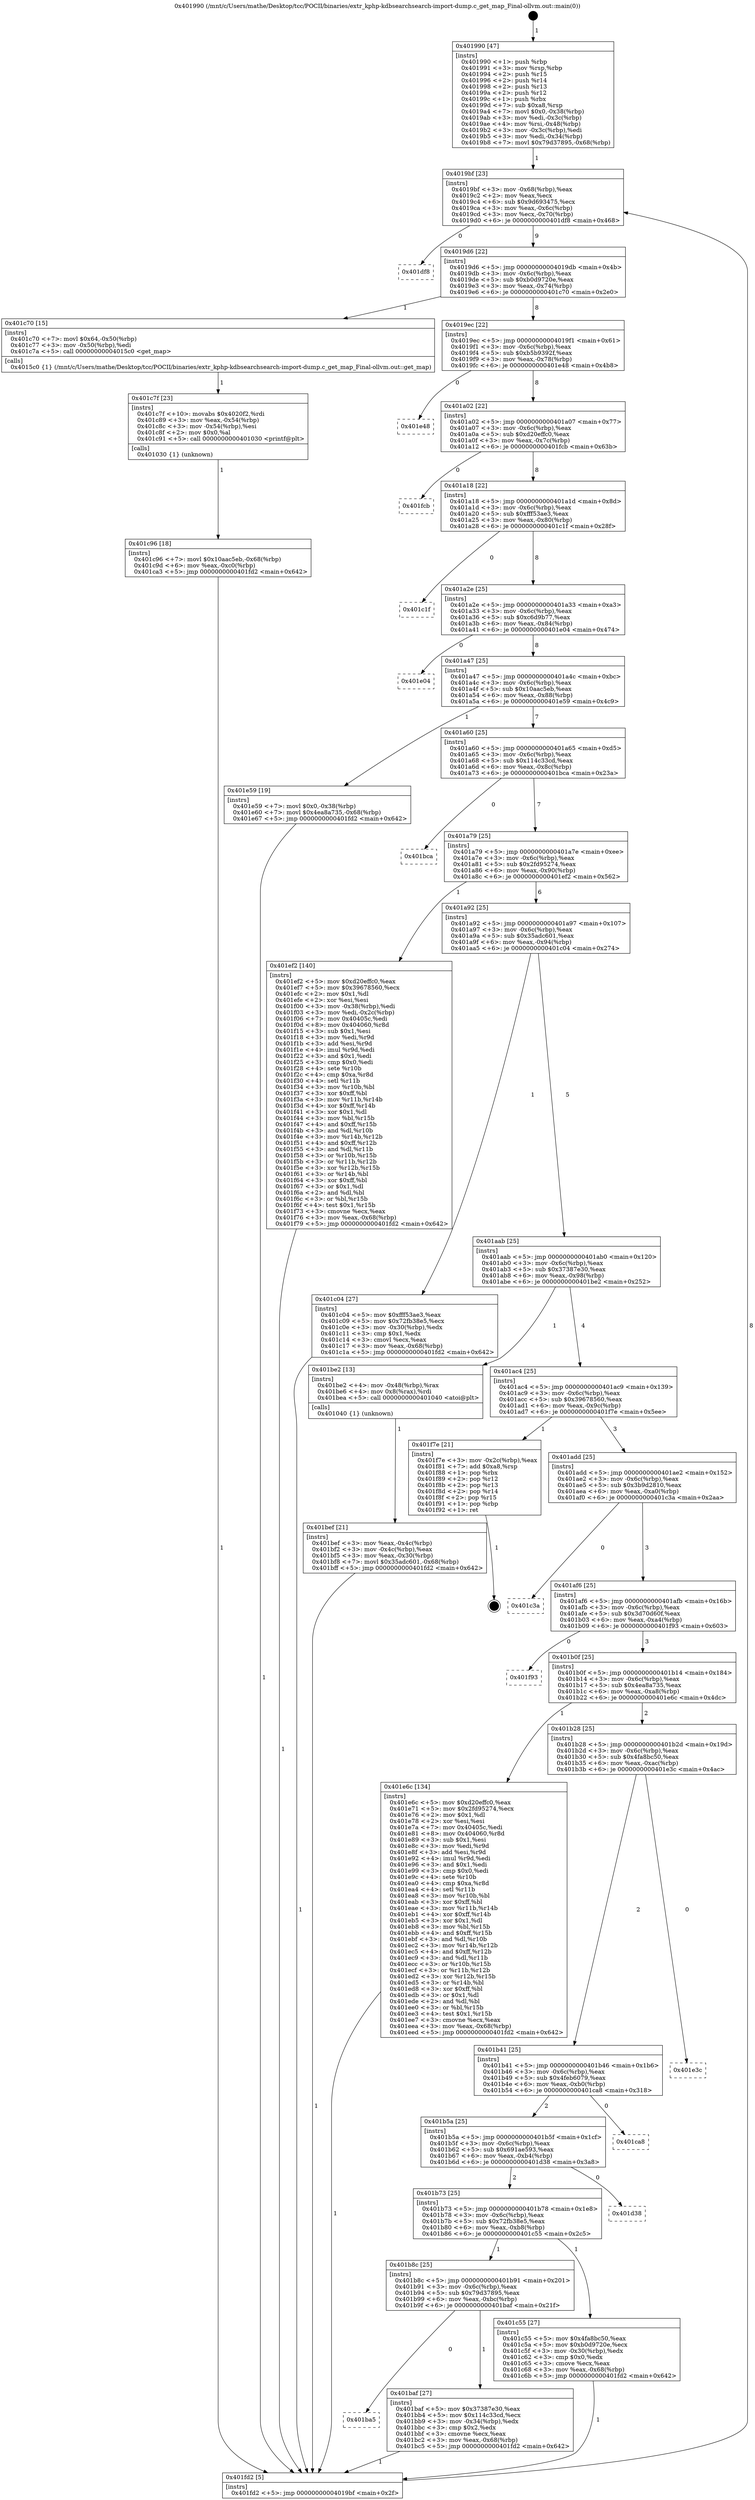 digraph "0x401990" {
  label = "0x401990 (/mnt/c/Users/mathe/Desktop/tcc/POCII/binaries/extr_kphp-kdbsearchsearch-import-dump.c_get_map_Final-ollvm.out::main(0))"
  labelloc = "t"
  node[shape=record]

  Entry [label="",width=0.3,height=0.3,shape=circle,fillcolor=black,style=filled]
  "0x4019bf" [label="{
     0x4019bf [23]\l
     | [instrs]\l
     &nbsp;&nbsp;0x4019bf \<+3\>: mov -0x68(%rbp),%eax\l
     &nbsp;&nbsp;0x4019c2 \<+2\>: mov %eax,%ecx\l
     &nbsp;&nbsp;0x4019c4 \<+6\>: sub $0x9d693475,%ecx\l
     &nbsp;&nbsp;0x4019ca \<+3\>: mov %eax,-0x6c(%rbp)\l
     &nbsp;&nbsp;0x4019cd \<+3\>: mov %ecx,-0x70(%rbp)\l
     &nbsp;&nbsp;0x4019d0 \<+6\>: je 0000000000401df8 \<main+0x468\>\l
  }"]
  "0x401df8" [label="{
     0x401df8\l
  }", style=dashed]
  "0x4019d6" [label="{
     0x4019d6 [22]\l
     | [instrs]\l
     &nbsp;&nbsp;0x4019d6 \<+5\>: jmp 00000000004019db \<main+0x4b\>\l
     &nbsp;&nbsp;0x4019db \<+3\>: mov -0x6c(%rbp),%eax\l
     &nbsp;&nbsp;0x4019de \<+5\>: sub $0xb0d9720e,%eax\l
     &nbsp;&nbsp;0x4019e3 \<+3\>: mov %eax,-0x74(%rbp)\l
     &nbsp;&nbsp;0x4019e6 \<+6\>: je 0000000000401c70 \<main+0x2e0\>\l
  }"]
  Exit [label="",width=0.3,height=0.3,shape=circle,fillcolor=black,style=filled,peripheries=2]
  "0x401c70" [label="{
     0x401c70 [15]\l
     | [instrs]\l
     &nbsp;&nbsp;0x401c70 \<+7\>: movl $0x64,-0x50(%rbp)\l
     &nbsp;&nbsp;0x401c77 \<+3\>: mov -0x50(%rbp),%edi\l
     &nbsp;&nbsp;0x401c7a \<+5\>: call 00000000004015c0 \<get_map\>\l
     | [calls]\l
     &nbsp;&nbsp;0x4015c0 \{1\} (/mnt/c/Users/mathe/Desktop/tcc/POCII/binaries/extr_kphp-kdbsearchsearch-import-dump.c_get_map_Final-ollvm.out::get_map)\l
  }"]
  "0x4019ec" [label="{
     0x4019ec [22]\l
     | [instrs]\l
     &nbsp;&nbsp;0x4019ec \<+5\>: jmp 00000000004019f1 \<main+0x61\>\l
     &nbsp;&nbsp;0x4019f1 \<+3\>: mov -0x6c(%rbp),%eax\l
     &nbsp;&nbsp;0x4019f4 \<+5\>: sub $0xb5b9392f,%eax\l
     &nbsp;&nbsp;0x4019f9 \<+3\>: mov %eax,-0x78(%rbp)\l
     &nbsp;&nbsp;0x4019fc \<+6\>: je 0000000000401e48 \<main+0x4b8\>\l
  }"]
  "0x401c96" [label="{
     0x401c96 [18]\l
     | [instrs]\l
     &nbsp;&nbsp;0x401c96 \<+7\>: movl $0x10aac5eb,-0x68(%rbp)\l
     &nbsp;&nbsp;0x401c9d \<+6\>: mov %eax,-0xc0(%rbp)\l
     &nbsp;&nbsp;0x401ca3 \<+5\>: jmp 0000000000401fd2 \<main+0x642\>\l
  }"]
  "0x401e48" [label="{
     0x401e48\l
  }", style=dashed]
  "0x401a02" [label="{
     0x401a02 [22]\l
     | [instrs]\l
     &nbsp;&nbsp;0x401a02 \<+5\>: jmp 0000000000401a07 \<main+0x77\>\l
     &nbsp;&nbsp;0x401a07 \<+3\>: mov -0x6c(%rbp),%eax\l
     &nbsp;&nbsp;0x401a0a \<+5\>: sub $0xd20effc0,%eax\l
     &nbsp;&nbsp;0x401a0f \<+3\>: mov %eax,-0x7c(%rbp)\l
     &nbsp;&nbsp;0x401a12 \<+6\>: je 0000000000401fcb \<main+0x63b\>\l
  }"]
  "0x401c7f" [label="{
     0x401c7f [23]\l
     | [instrs]\l
     &nbsp;&nbsp;0x401c7f \<+10\>: movabs $0x4020f2,%rdi\l
     &nbsp;&nbsp;0x401c89 \<+3\>: mov %eax,-0x54(%rbp)\l
     &nbsp;&nbsp;0x401c8c \<+3\>: mov -0x54(%rbp),%esi\l
     &nbsp;&nbsp;0x401c8f \<+2\>: mov $0x0,%al\l
     &nbsp;&nbsp;0x401c91 \<+5\>: call 0000000000401030 \<printf@plt\>\l
     | [calls]\l
     &nbsp;&nbsp;0x401030 \{1\} (unknown)\l
  }"]
  "0x401fcb" [label="{
     0x401fcb\l
  }", style=dashed]
  "0x401a18" [label="{
     0x401a18 [22]\l
     | [instrs]\l
     &nbsp;&nbsp;0x401a18 \<+5\>: jmp 0000000000401a1d \<main+0x8d\>\l
     &nbsp;&nbsp;0x401a1d \<+3\>: mov -0x6c(%rbp),%eax\l
     &nbsp;&nbsp;0x401a20 \<+5\>: sub $0xfff53ae3,%eax\l
     &nbsp;&nbsp;0x401a25 \<+3\>: mov %eax,-0x80(%rbp)\l
     &nbsp;&nbsp;0x401a28 \<+6\>: je 0000000000401c1f \<main+0x28f\>\l
  }"]
  "0x401bef" [label="{
     0x401bef [21]\l
     | [instrs]\l
     &nbsp;&nbsp;0x401bef \<+3\>: mov %eax,-0x4c(%rbp)\l
     &nbsp;&nbsp;0x401bf2 \<+3\>: mov -0x4c(%rbp),%eax\l
     &nbsp;&nbsp;0x401bf5 \<+3\>: mov %eax,-0x30(%rbp)\l
     &nbsp;&nbsp;0x401bf8 \<+7\>: movl $0x35adc601,-0x68(%rbp)\l
     &nbsp;&nbsp;0x401bff \<+5\>: jmp 0000000000401fd2 \<main+0x642\>\l
  }"]
  "0x401c1f" [label="{
     0x401c1f\l
  }", style=dashed]
  "0x401a2e" [label="{
     0x401a2e [25]\l
     | [instrs]\l
     &nbsp;&nbsp;0x401a2e \<+5\>: jmp 0000000000401a33 \<main+0xa3\>\l
     &nbsp;&nbsp;0x401a33 \<+3\>: mov -0x6c(%rbp),%eax\l
     &nbsp;&nbsp;0x401a36 \<+5\>: sub $0xc6d9b77,%eax\l
     &nbsp;&nbsp;0x401a3b \<+6\>: mov %eax,-0x84(%rbp)\l
     &nbsp;&nbsp;0x401a41 \<+6\>: je 0000000000401e04 \<main+0x474\>\l
  }"]
  "0x401990" [label="{
     0x401990 [47]\l
     | [instrs]\l
     &nbsp;&nbsp;0x401990 \<+1\>: push %rbp\l
     &nbsp;&nbsp;0x401991 \<+3\>: mov %rsp,%rbp\l
     &nbsp;&nbsp;0x401994 \<+2\>: push %r15\l
     &nbsp;&nbsp;0x401996 \<+2\>: push %r14\l
     &nbsp;&nbsp;0x401998 \<+2\>: push %r13\l
     &nbsp;&nbsp;0x40199a \<+2\>: push %r12\l
     &nbsp;&nbsp;0x40199c \<+1\>: push %rbx\l
     &nbsp;&nbsp;0x40199d \<+7\>: sub $0xa8,%rsp\l
     &nbsp;&nbsp;0x4019a4 \<+7\>: movl $0x0,-0x38(%rbp)\l
     &nbsp;&nbsp;0x4019ab \<+3\>: mov %edi,-0x3c(%rbp)\l
     &nbsp;&nbsp;0x4019ae \<+4\>: mov %rsi,-0x48(%rbp)\l
     &nbsp;&nbsp;0x4019b2 \<+3\>: mov -0x3c(%rbp),%edi\l
     &nbsp;&nbsp;0x4019b5 \<+3\>: mov %edi,-0x34(%rbp)\l
     &nbsp;&nbsp;0x4019b8 \<+7\>: movl $0x79d37895,-0x68(%rbp)\l
  }"]
  "0x401e04" [label="{
     0x401e04\l
  }", style=dashed]
  "0x401a47" [label="{
     0x401a47 [25]\l
     | [instrs]\l
     &nbsp;&nbsp;0x401a47 \<+5\>: jmp 0000000000401a4c \<main+0xbc\>\l
     &nbsp;&nbsp;0x401a4c \<+3\>: mov -0x6c(%rbp),%eax\l
     &nbsp;&nbsp;0x401a4f \<+5\>: sub $0x10aac5eb,%eax\l
     &nbsp;&nbsp;0x401a54 \<+6\>: mov %eax,-0x88(%rbp)\l
     &nbsp;&nbsp;0x401a5a \<+6\>: je 0000000000401e59 \<main+0x4c9\>\l
  }"]
  "0x401fd2" [label="{
     0x401fd2 [5]\l
     | [instrs]\l
     &nbsp;&nbsp;0x401fd2 \<+5\>: jmp 00000000004019bf \<main+0x2f\>\l
  }"]
  "0x401e59" [label="{
     0x401e59 [19]\l
     | [instrs]\l
     &nbsp;&nbsp;0x401e59 \<+7\>: movl $0x0,-0x38(%rbp)\l
     &nbsp;&nbsp;0x401e60 \<+7\>: movl $0x4ea8a735,-0x68(%rbp)\l
     &nbsp;&nbsp;0x401e67 \<+5\>: jmp 0000000000401fd2 \<main+0x642\>\l
  }"]
  "0x401a60" [label="{
     0x401a60 [25]\l
     | [instrs]\l
     &nbsp;&nbsp;0x401a60 \<+5\>: jmp 0000000000401a65 \<main+0xd5\>\l
     &nbsp;&nbsp;0x401a65 \<+3\>: mov -0x6c(%rbp),%eax\l
     &nbsp;&nbsp;0x401a68 \<+5\>: sub $0x114c33cd,%eax\l
     &nbsp;&nbsp;0x401a6d \<+6\>: mov %eax,-0x8c(%rbp)\l
     &nbsp;&nbsp;0x401a73 \<+6\>: je 0000000000401bca \<main+0x23a\>\l
  }"]
  "0x401ba5" [label="{
     0x401ba5\l
  }", style=dashed]
  "0x401bca" [label="{
     0x401bca\l
  }", style=dashed]
  "0x401a79" [label="{
     0x401a79 [25]\l
     | [instrs]\l
     &nbsp;&nbsp;0x401a79 \<+5\>: jmp 0000000000401a7e \<main+0xee\>\l
     &nbsp;&nbsp;0x401a7e \<+3\>: mov -0x6c(%rbp),%eax\l
     &nbsp;&nbsp;0x401a81 \<+5\>: sub $0x2fd95274,%eax\l
     &nbsp;&nbsp;0x401a86 \<+6\>: mov %eax,-0x90(%rbp)\l
     &nbsp;&nbsp;0x401a8c \<+6\>: je 0000000000401ef2 \<main+0x562\>\l
  }"]
  "0x401baf" [label="{
     0x401baf [27]\l
     | [instrs]\l
     &nbsp;&nbsp;0x401baf \<+5\>: mov $0x37387e30,%eax\l
     &nbsp;&nbsp;0x401bb4 \<+5\>: mov $0x114c33cd,%ecx\l
     &nbsp;&nbsp;0x401bb9 \<+3\>: mov -0x34(%rbp),%edx\l
     &nbsp;&nbsp;0x401bbc \<+3\>: cmp $0x2,%edx\l
     &nbsp;&nbsp;0x401bbf \<+3\>: cmovne %ecx,%eax\l
     &nbsp;&nbsp;0x401bc2 \<+3\>: mov %eax,-0x68(%rbp)\l
     &nbsp;&nbsp;0x401bc5 \<+5\>: jmp 0000000000401fd2 \<main+0x642\>\l
  }"]
  "0x401ef2" [label="{
     0x401ef2 [140]\l
     | [instrs]\l
     &nbsp;&nbsp;0x401ef2 \<+5\>: mov $0xd20effc0,%eax\l
     &nbsp;&nbsp;0x401ef7 \<+5\>: mov $0x39678560,%ecx\l
     &nbsp;&nbsp;0x401efc \<+2\>: mov $0x1,%dl\l
     &nbsp;&nbsp;0x401efe \<+2\>: xor %esi,%esi\l
     &nbsp;&nbsp;0x401f00 \<+3\>: mov -0x38(%rbp),%edi\l
     &nbsp;&nbsp;0x401f03 \<+3\>: mov %edi,-0x2c(%rbp)\l
     &nbsp;&nbsp;0x401f06 \<+7\>: mov 0x40405c,%edi\l
     &nbsp;&nbsp;0x401f0d \<+8\>: mov 0x404060,%r8d\l
     &nbsp;&nbsp;0x401f15 \<+3\>: sub $0x1,%esi\l
     &nbsp;&nbsp;0x401f18 \<+3\>: mov %edi,%r9d\l
     &nbsp;&nbsp;0x401f1b \<+3\>: add %esi,%r9d\l
     &nbsp;&nbsp;0x401f1e \<+4\>: imul %r9d,%edi\l
     &nbsp;&nbsp;0x401f22 \<+3\>: and $0x1,%edi\l
     &nbsp;&nbsp;0x401f25 \<+3\>: cmp $0x0,%edi\l
     &nbsp;&nbsp;0x401f28 \<+4\>: sete %r10b\l
     &nbsp;&nbsp;0x401f2c \<+4\>: cmp $0xa,%r8d\l
     &nbsp;&nbsp;0x401f30 \<+4\>: setl %r11b\l
     &nbsp;&nbsp;0x401f34 \<+3\>: mov %r10b,%bl\l
     &nbsp;&nbsp;0x401f37 \<+3\>: xor $0xff,%bl\l
     &nbsp;&nbsp;0x401f3a \<+3\>: mov %r11b,%r14b\l
     &nbsp;&nbsp;0x401f3d \<+4\>: xor $0xff,%r14b\l
     &nbsp;&nbsp;0x401f41 \<+3\>: xor $0x1,%dl\l
     &nbsp;&nbsp;0x401f44 \<+3\>: mov %bl,%r15b\l
     &nbsp;&nbsp;0x401f47 \<+4\>: and $0xff,%r15b\l
     &nbsp;&nbsp;0x401f4b \<+3\>: and %dl,%r10b\l
     &nbsp;&nbsp;0x401f4e \<+3\>: mov %r14b,%r12b\l
     &nbsp;&nbsp;0x401f51 \<+4\>: and $0xff,%r12b\l
     &nbsp;&nbsp;0x401f55 \<+3\>: and %dl,%r11b\l
     &nbsp;&nbsp;0x401f58 \<+3\>: or %r10b,%r15b\l
     &nbsp;&nbsp;0x401f5b \<+3\>: or %r11b,%r12b\l
     &nbsp;&nbsp;0x401f5e \<+3\>: xor %r12b,%r15b\l
     &nbsp;&nbsp;0x401f61 \<+3\>: or %r14b,%bl\l
     &nbsp;&nbsp;0x401f64 \<+3\>: xor $0xff,%bl\l
     &nbsp;&nbsp;0x401f67 \<+3\>: or $0x1,%dl\l
     &nbsp;&nbsp;0x401f6a \<+2\>: and %dl,%bl\l
     &nbsp;&nbsp;0x401f6c \<+3\>: or %bl,%r15b\l
     &nbsp;&nbsp;0x401f6f \<+4\>: test $0x1,%r15b\l
     &nbsp;&nbsp;0x401f73 \<+3\>: cmovne %ecx,%eax\l
     &nbsp;&nbsp;0x401f76 \<+3\>: mov %eax,-0x68(%rbp)\l
     &nbsp;&nbsp;0x401f79 \<+5\>: jmp 0000000000401fd2 \<main+0x642\>\l
  }"]
  "0x401a92" [label="{
     0x401a92 [25]\l
     | [instrs]\l
     &nbsp;&nbsp;0x401a92 \<+5\>: jmp 0000000000401a97 \<main+0x107\>\l
     &nbsp;&nbsp;0x401a97 \<+3\>: mov -0x6c(%rbp),%eax\l
     &nbsp;&nbsp;0x401a9a \<+5\>: sub $0x35adc601,%eax\l
     &nbsp;&nbsp;0x401a9f \<+6\>: mov %eax,-0x94(%rbp)\l
     &nbsp;&nbsp;0x401aa5 \<+6\>: je 0000000000401c04 \<main+0x274\>\l
  }"]
  "0x401b8c" [label="{
     0x401b8c [25]\l
     | [instrs]\l
     &nbsp;&nbsp;0x401b8c \<+5\>: jmp 0000000000401b91 \<main+0x201\>\l
     &nbsp;&nbsp;0x401b91 \<+3\>: mov -0x6c(%rbp),%eax\l
     &nbsp;&nbsp;0x401b94 \<+5\>: sub $0x79d37895,%eax\l
     &nbsp;&nbsp;0x401b99 \<+6\>: mov %eax,-0xbc(%rbp)\l
     &nbsp;&nbsp;0x401b9f \<+6\>: je 0000000000401baf \<main+0x21f\>\l
  }"]
  "0x401c04" [label="{
     0x401c04 [27]\l
     | [instrs]\l
     &nbsp;&nbsp;0x401c04 \<+5\>: mov $0xfff53ae3,%eax\l
     &nbsp;&nbsp;0x401c09 \<+5\>: mov $0x72fb38e5,%ecx\l
     &nbsp;&nbsp;0x401c0e \<+3\>: mov -0x30(%rbp),%edx\l
     &nbsp;&nbsp;0x401c11 \<+3\>: cmp $0x1,%edx\l
     &nbsp;&nbsp;0x401c14 \<+3\>: cmovl %ecx,%eax\l
     &nbsp;&nbsp;0x401c17 \<+3\>: mov %eax,-0x68(%rbp)\l
     &nbsp;&nbsp;0x401c1a \<+5\>: jmp 0000000000401fd2 \<main+0x642\>\l
  }"]
  "0x401aab" [label="{
     0x401aab [25]\l
     | [instrs]\l
     &nbsp;&nbsp;0x401aab \<+5\>: jmp 0000000000401ab0 \<main+0x120\>\l
     &nbsp;&nbsp;0x401ab0 \<+3\>: mov -0x6c(%rbp),%eax\l
     &nbsp;&nbsp;0x401ab3 \<+5\>: sub $0x37387e30,%eax\l
     &nbsp;&nbsp;0x401ab8 \<+6\>: mov %eax,-0x98(%rbp)\l
     &nbsp;&nbsp;0x401abe \<+6\>: je 0000000000401be2 \<main+0x252\>\l
  }"]
  "0x401c55" [label="{
     0x401c55 [27]\l
     | [instrs]\l
     &nbsp;&nbsp;0x401c55 \<+5\>: mov $0x4fa8bc50,%eax\l
     &nbsp;&nbsp;0x401c5a \<+5\>: mov $0xb0d9720e,%ecx\l
     &nbsp;&nbsp;0x401c5f \<+3\>: mov -0x30(%rbp),%edx\l
     &nbsp;&nbsp;0x401c62 \<+3\>: cmp $0x0,%edx\l
     &nbsp;&nbsp;0x401c65 \<+3\>: cmove %ecx,%eax\l
     &nbsp;&nbsp;0x401c68 \<+3\>: mov %eax,-0x68(%rbp)\l
     &nbsp;&nbsp;0x401c6b \<+5\>: jmp 0000000000401fd2 \<main+0x642\>\l
  }"]
  "0x401be2" [label="{
     0x401be2 [13]\l
     | [instrs]\l
     &nbsp;&nbsp;0x401be2 \<+4\>: mov -0x48(%rbp),%rax\l
     &nbsp;&nbsp;0x401be6 \<+4\>: mov 0x8(%rax),%rdi\l
     &nbsp;&nbsp;0x401bea \<+5\>: call 0000000000401040 \<atoi@plt\>\l
     | [calls]\l
     &nbsp;&nbsp;0x401040 \{1\} (unknown)\l
  }"]
  "0x401ac4" [label="{
     0x401ac4 [25]\l
     | [instrs]\l
     &nbsp;&nbsp;0x401ac4 \<+5\>: jmp 0000000000401ac9 \<main+0x139\>\l
     &nbsp;&nbsp;0x401ac9 \<+3\>: mov -0x6c(%rbp),%eax\l
     &nbsp;&nbsp;0x401acc \<+5\>: sub $0x39678560,%eax\l
     &nbsp;&nbsp;0x401ad1 \<+6\>: mov %eax,-0x9c(%rbp)\l
     &nbsp;&nbsp;0x401ad7 \<+6\>: je 0000000000401f7e \<main+0x5ee\>\l
  }"]
  "0x401b73" [label="{
     0x401b73 [25]\l
     | [instrs]\l
     &nbsp;&nbsp;0x401b73 \<+5\>: jmp 0000000000401b78 \<main+0x1e8\>\l
     &nbsp;&nbsp;0x401b78 \<+3\>: mov -0x6c(%rbp),%eax\l
     &nbsp;&nbsp;0x401b7b \<+5\>: sub $0x72fb38e5,%eax\l
     &nbsp;&nbsp;0x401b80 \<+6\>: mov %eax,-0xb8(%rbp)\l
     &nbsp;&nbsp;0x401b86 \<+6\>: je 0000000000401c55 \<main+0x2c5\>\l
  }"]
  "0x401f7e" [label="{
     0x401f7e [21]\l
     | [instrs]\l
     &nbsp;&nbsp;0x401f7e \<+3\>: mov -0x2c(%rbp),%eax\l
     &nbsp;&nbsp;0x401f81 \<+7\>: add $0xa8,%rsp\l
     &nbsp;&nbsp;0x401f88 \<+1\>: pop %rbx\l
     &nbsp;&nbsp;0x401f89 \<+2\>: pop %r12\l
     &nbsp;&nbsp;0x401f8b \<+2\>: pop %r13\l
     &nbsp;&nbsp;0x401f8d \<+2\>: pop %r14\l
     &nbsp;&nbsp;0x401f8f \<+2\>: pop %r15\l
     &nbsp;&nbsp;0x401f91 \<+1\>: pop %rbp\l
     &nbsp;&nbsp;0x401f92 \<+1\>: ret\l
  }"]
  "0x401add" [label="{
     0x401add [25]\l
     | [instrs]\l
     &nbsp;&nbsp;0x401add \<+5\>: jmp 0000000000401ae2 \<main+0x152\>\l
     &nbsp;&nbsp;0x401ae2 \<+3\>: mov -0x6c(%rbp),%eax\l
     &nbsp;&nbsp;0x401ae5 \<+5\>: sub $0x3b9d2810,%eax\l
     &nbsp;&nbsp;0x401aea \<+6\>: mov %eax,-0xa0(%rbp)\l
     &nbsp;&nbsp;0x401af0 \<+6\>: je 0000000000401c3a \<main+0x2aa\>\l
  }"]
  "0x401d38" [label="{
     0x401d38\l
  }", style=dashed]
  "0x401c3a" [label="{
     0x401c3a\l
  }", style=dashed]
  "0x401af6" [label="{
     0x401af6 [25]\l
     | [instrs]\l
     &nbsp;&nbsp;0x401af6 \<+5\>: jmp 0000000000401afb \<main+0x16b\>\l
     &nbsp;&nbsp;0x401afb \<+3\>: mov -0x6c(%rbp),%eax\l
     &nbsp;&nbsp;0x401afe \<+5\>: sub $0x3d70d60f,%eax\l
     &nbsp;&nbsp;0x401b03 \<+6\>: mov %eax,-0xa4(%rbp)\l
     &nbsp;&nbsp;0x401b09 \<+6\>: je 0000000000401f93 \<main+0x603\>\l
  }"]
  "0x401b5a" [label="{
     0x401b5a [25]\l
     | [instrs]\l
     &nbsp;&nbsp;0x401b5a \<+5\>: jmp 0000000000401b5f \<main+0x1cf\>\l
     &nbsp;&nbsp;0x401b5f \<+3\>: mov -0x6c(%rbp),%eax\l
     &nbsp;&nbsp;0x401b62 \<+5\>: sub $0x691ae593,%eax\l
     &nbsp;&nbsp;0x401b67 \<+6\>: mov %eax,-0xb4(%rbp)\l
     &nbsp;&nbsp;0x401b6d \<+6\>: je 0000000000401d38 \<main+0x3a8\>\l
  }"]
  "0x401f93" [label="{
     0x401f93\l
  }", style=dashed]
  "0x401b0f" [label="{
     0x401b0f [25]\l
     | [instrs]\l
     &nbsp;&nbsp;0x401b0f \<+5\>: jmp 0000000000401b14 \<main+0x184\>\l
     &nbsp;&nbsp;0x401b14 \<+3\>: mov -0x6c(%rbp),%eax\l
     &nbsp;&nbsp;0x401b17 \<+5\>: sub $0x4ea8a735,%eax\l
     &nbsp;&nbsp;0x401b1c \<+6\>: mov %eax,-0xa8(%rbp)\l
     &nbsp;&nbsp;0x401b22 \<+6\>: je 0000000000401e6c \<main+0x4dc\>\l
  }"]
  "0x401ca8" [label="{
     0x401ca8\l
  }", style=dashed]
  "0x401e6c" [label="{
     0x401e6c [134]\l
     | [instrs]\l
     &nbsp;&nbsp;0x401e6c \<+5\>: mov $0xd20effc0,%eax\l
     &nbsp;&nbsp;0x401e71 \<+5\>: mov $0x2fd95274,%ecx\l
     &nbsp;&nbsp;0x401e76 \<+2\>: mov $0x1,%dl\l
     &nbsp;&nbsp;0x401e78 \<+2\>: xor %esi,%esi\l
     &nbsp;&nbsp;0x401e7a \<+7\>: mov 0x40405c,%edi\l
     &nbsp;&nbsp;0x401e81 \<+8\>: mov 0x404060,%r8d\l
     &nbsp;&nbsp;0x401e89 \<+3\>: sub $0x1,%esi\l
     &nbsp;&nbsp;0x401e8c \<+3\>: mov %edi,%r9d\l
     &nbsp;&nbsp;0x401e8f \<+3\>: add %esi,%r9d\l
     &nbsp;&nbsp;0x401e92 \<+4\>: imul %r9d,%edi\l
     &nbsp;&nbsp;0x401e96 \<+3\>: and $0x1,%edi\l
     &nbsp;&nbsp;0x401e99 \<+3\>: cmp $0x0,%edi\l
     &nbsp;&nbsp;0x401e9c \<+4\>: sete %r10b\l
     &nbsp;&nbsp;0x401ea0 \<+4\>: cmp $0xa,%r8d\l
     &nbsp;&nbsp;0x401ea4 \<+4\>: setl %r11b\l
     &nbsp;&nbsp;0x401ea8 \<+3\>: mov %r10b,%bl\l
     &nbsp;&nbsp;0x401eab \<+3\>: xor $0xff,%bl\l
     &nbsp;&nbsp;0x401eae \<+3\>: mov %r11b,%r14b\l
     &nbsp;&nbsp;0x401eb1 \<+4\>: xor $0xff,%r14b\l
     &nbsp;&nbsp;0x401eb5 \<+3\>: xor $0x1,%dl\l
     &nbsp;&nbsp;0x401eb8 \<+3\>: mov %bl,%r15b\l
     &nbsp;&nbsp;0x401ebb \<+4\>: and $0xff,%r15b\l
     &nbsp;&nbsp;0x401ebf \<+3\>: and %dl,%r10b\l
     &nbsp;&nbsp;0x401ec2 \<+3\>: mov %r14b,%r12b\l
     &nbsp;&nbsp;0x401ec5 \<+4\>: and $0xff,%r12b\l
     &nbsp;&nbsp;0x401ec9 \<+3\>: and %dl,%r11b\l
     &nbsp;&nbsp;0x401ecc \<+3\>: or %r10b,%r15b\l
     &nbsp;&nbsp;0x401ecf \<+3\>: or %r11b,%r12b\l
     &nbsp;&nbsp;0x401ed2 \<+3\>: xor %r12b,%r15b\l
     &nbsp;&nbsp;0x401ed5 \<+3\>: or %r14b,%bl\l
     &nbsp;&nbsp;0x401ed8 \<+3\>: xor $0xff,%bl\l
     &nbsp;&nbsp;0x401edb \<+3\>: or $0x1,%dl\l
     &nbsp;&nbsp;0x401ede \<+2\>: and %dl,%bl\l
     &nbsp;&nbsp;0x401ee0 \<+3\>: or %bl,%r15b\l
     &nbsp;&nbsp;0x401ee3 \<+4\>: test $0x1,%r15b\l
     &nbsp;&nbsp;0x401ee7 \<+3\>: cmovne %ecx,%eax\l
     &nbsp;&nbsp;0x401eea \<+3\>: mov %eax,-0x68(%rbp)\l
     &nbsp;&nbsp;0x401eed \<+5\>: jmp 0000000000401fd2 \<main+0x642\>\l
  }"]
  "0x401b28" [label="{
     0x401b28 [25]\l
     | [instrs]\l
     &nbsp;&nbsp;0x401b28 \<+5\>: jmp 0000000000401b2d \<main+0x19d\>\l
     &nbsp;&nbsp;0x401b2d \<+3\>: mov -0x6c(%rbp),%eax\l
     &nbsp;&nbsp;0x401b30 \<+5\>: sub $0x4fa8bc50,%eax\l
     &nbsp;&nbsp;0x401b35 \<+6\>: mov %eax,-0xac(%rbp)\l
     &nbsp;&nbsp;0x401b3b \<+6\>: je 0000000000401e3c \<main+0x4ac\>\l
  }"]
  "0x401b41" [label="{
     0x401b41 [25]\l
     | [instrs]\l
     &nbsp;&nbsp;0x401b41 \<+5\>: jmp 0000000000401b46 \<main+0x1b6\>\l
     &nbsp;&nbsp;0x401b46 \<+3\>: mov -0x6c(%rbp),%eax\l
     &nbsp;&nbsp;0x401b49 \<+5\>: sub $0x4feb6079,%eax\l
     &nbsp;&nbsp;0x401b4e \<+6\>: mov %eax,-0xb0(%rbp)\l
     &nbsp;&nbsp;0x401b54 \<+6\>: je 0000000000401ca8 \<main+0x318\>\l
  }"]
  "0x401e3c" [label="{
     0x401e3c\l
  }", style=dashed]
  Entry -> "0x401990" [label=" 1"]
  "0x4019bf" -> "0x401df8" [label=" 0"]
  "0x4019bf" -> "0x4019d6" [label=" 9"]
  "0x401f7e" -> Exit [label=" 1"]
  "0x4019d6" -> "0x401c70" [label=" 1"]
  "0x4019d6" -> "0x4019ec" [label=" 8"]
  "0x401ef2" -> "0x401fd2" [label=" 1"]
  "0x4019ec" -> "0x401e48" [label=" 0"]
  "0x4019ec" -> "0x401a02" [label=" 8"]
  "0x401e6c" -> "0x401fd2" [label=" 1"]
  "0x401a02" -> "0x401fcb" [label=" 0"]
  "0x401a02" -> "0x401a18" [label=" 8"]
  "0x401e59" -> "0x401fd2" [label=" 1"]
  "0x401a18" -> "0x401c1f" [label=" 0"]
  "0x401a18" -> "0x401a2e" [label=" 8"]
  "0x401c96" -> "0x401fd2" [label=" 1"]
  "0x401a2e" -> "0x401e04" [label=" 0"]
  "0x401a2e" -> "0x401a47" [label=" 8"]
  "0x401c7f" -> "0x401c96" [label=" 1"]
  "0x401a47" -> "0x401e59" [label=" 1"]
  "0x401a47" -> "0x401a60" [label=" 7"]
  "0x401c70" -> "0x401c7f" [label=" 1"]
  "0x401a60" -> "0x401bca" [label=" 0"]
  "0x401a60" -> "0x401a79" [label=" 7"]
  "0x401c55" -> "0x401fd2" [label=" 1"]
  "0x401a79" -> "0x401ef2" [label=" 1"]
  "0x401a79" -> "0x401a92" [label=" 6"]
  "0x401c04" -> "0x401fd2" [label=" 1"]
  "0x401a92" -> "0x401c04" [label=" 1"]
  "0x401a92" -> "0x401aab" [label=" 5"]
  "0x401be2" -> "0x401bef" [label=" 1"]
  "0x401aab" -> "0x401be2" [label=" 1"]
  "0x401aab" -> "0x401ac4" [label=" 4"]
  "0x401fd2" -> "0x4019bf" [label=" 8"]
  "0x401ac4" -> "0x401f7e" [label=" 1"]
  "0x401ac4" -> "0x401add" [label=" 3"]
  "0x401baf" -> "0x401fd2" [label=" 1"]
  "0x401add" -> "0x401c3a" [label=" 0"]
  "0x401add" -> "0x401af6" [label=" 3"]
  "0x401b8c" -> "0x401ba5" [label=" 0"]
  "0x401af6" -> "0x401f93" [label=" 0"]
  "0x401af6" -> "0x401b0f" [label=" 3"]
  "0x401bef" -> "0x401fd2" [label=" 1"]
  "0x401b0f" -> "0x401e6c" [label=" 1"]
  "0x401b0f" -> "0x401b28" [label=" 2"]
  "0x401b73" -> "0x401b8c" [label=" 1"]
  "0x401b28" -> "0x401e3c" [label=" 0"]
  "0x401b28" -> "0x401b41" [label=" 2"]
  "0x401b73" -> "0x401c55" [label=" 1"]
  "0x401b41" -> "0x401ca8" [label=" 0"]
  "0x401b41" -> "0x401b5a" [label=" 2"]
  "0x401b8c" -> "0x401baf" [label=" 1"]
  "0x401b5a" -> "0x401d38" [label=" 0"]
  "0x401b5a" -> "0x401b73" [label=" 2"]
  "0x401990" -> "0x4019bf" [label=" 1"]
}
